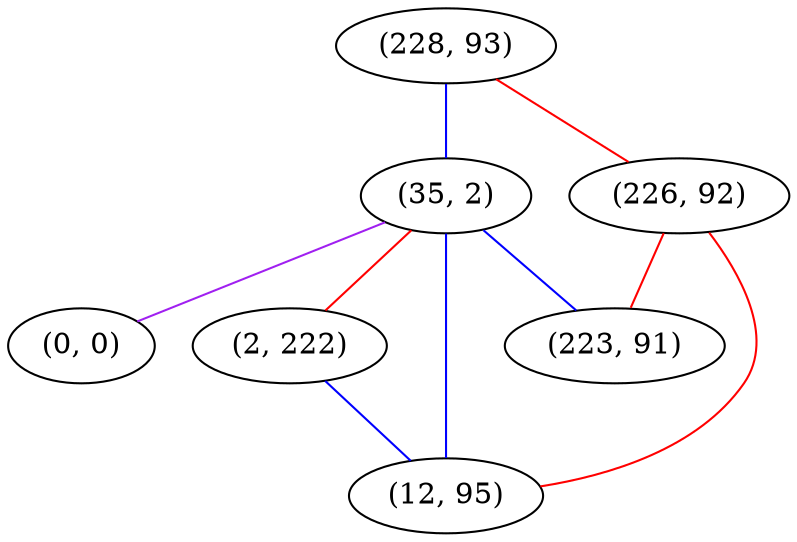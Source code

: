 graph "" {
"(228, 93)";
"(35, 2)";
"(0, 0)";
"(226, 92)";
"(2, 222)";
"(223, 91)";
"(12, 95)";
"(228, 93)" -- "(35, 2)"  [color=blue, key=0, weight=3];
"(228, 93)" -- "(226, 92)"  [color=red, key=0, weight=1];
"(35, 2)" -- "(223, 91)"  [color=blue, key=0, weight=3];
"(35, 2)" -- "(12, 95)"  [color=blue, key=0, weight=3];
"(35, 2)" -- "(2, 222)"  [color=red, key=0, weight=1];
"(35, 2)" -- "(0, 0)"  [color=purple, key=0, weight=4];
"(226, 92)" -- "(223, 91)"  [color=red, key=0, weight=1];
"(226, 92)" -- "(12, 95)"  [color=red, key=0, weight=1];
"(2, 222)" -- "(12, 95)"  [color=blue, key=0, weight=3];
}
